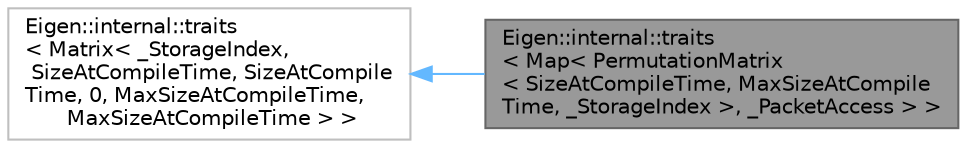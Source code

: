 digraph "Eigen::internal::traits&lt; Map&lt; PermutationMatrix&lt; SizeAtCompileTime, MaxSizeAtCompileTime, _StorageIndex &gt;, _PacketAccess &gt; &gt;"
{
 // LATEX_PDF_SIZE
  bgcolor="transparent";
  edge [fontname=Helvetica,fontsize=10,labelfontname=Helvetica,labelfontsize=10];
  node [fontname=Helvetica,fontsize=10,shape=box,height=0.2,width=0.4];
  rankdir="LR";
  Node1 [id="Node000001",label="Eigen::internal::traits\l\< Map\< PermutationMatrix\l\< SizeAtCompileTime, MaxSizeAtCompile\lTime, _StorageIndex \>, _PacketAccess \> \>",height=0.2,width=0.4,color="gray40", fillcolor="grey60", style="filled", fontcolor="black",tooltip=" "];
  Node2 -> Node1 [id="edge2_Node000001_Node000002",dir="back",color="steelblue1",style="solid",tooltip=" "];
  Node2 [id="Node000002",label="Eigen::internal::traits\l\< Matrix\< _StorageIndex,\l SizeAtCompileTime, SizeAtCompile\lTime, 0, MaxSizeAtCompileTime,\l MaxSizeAtCompileTime \> \>",height=0.2,width=0.4,color="grey75", fillcolor="white", style="filled",URL="$structEigen_1_1internal_1_1traits.html",tooltip=" "];
}
